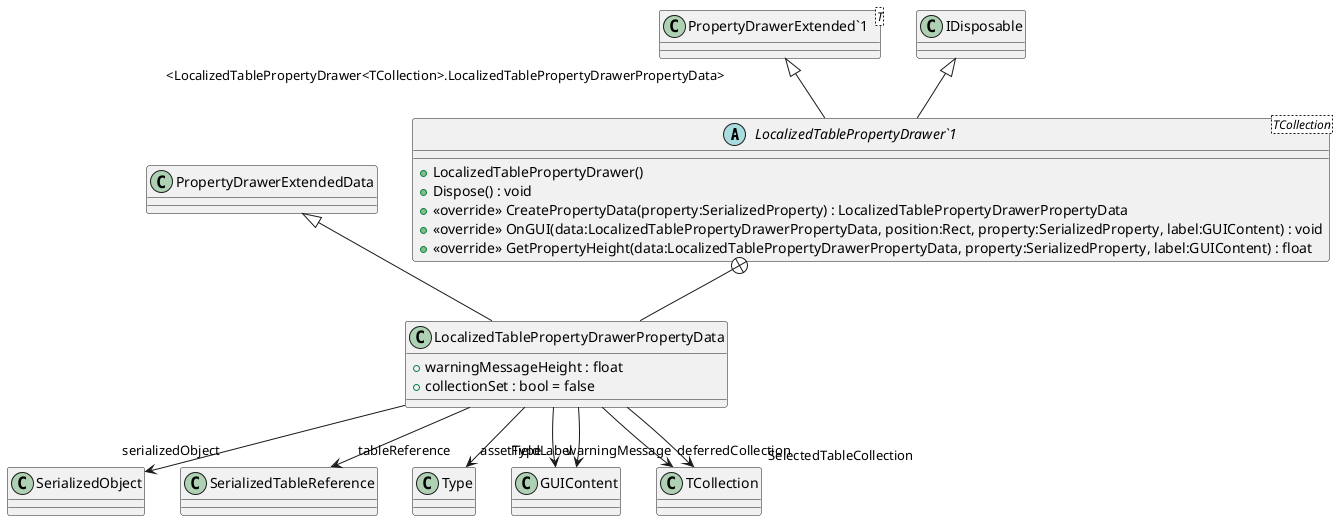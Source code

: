 @startuml
abstract class "LocalizedTablePropertyDrawer`1"<TCollection> {
    + LocalizedTablePropertyDrawer()
    + Dispose() : void
    + <<override>> CreatePropertyData(property:SerializedProperty) : LocalizedTablePropertyDrawerPropertyData
    + <<override>> OnGUI(data:LocalizedTablePropertyDrawerPropertyData, position:Rect, property:SerializedProperty, label:GUIContent) : void
    + <<override>> GetPropertyHeight(data:LocalizedTablePropertyDrawerPropertyData, property:SerializedProperty, label:GUIContent) : float
}
class "PropertyDrawerExtended`1"<T> {
}
class LocalizedTablePropertyDrawerPropertyData {
    + warningMessageHeight : float
    + collectionSet : bool = false
}
"PropertyDrawerExtended`1" "<LocalizedTablePropertyDrawer<TCollection>.LocalizedTablePropertyDrawerPropertyData>" <|-- "LocalizedTablePropertyDrawer`1"
IDisposable <|-- "LocalizedTablePropertyDrawer`1"
"LocalizedTablePropertyDrawer`1" +-- LocalizedTablePropertyDrawerPropertyData
PropertyDrawerExtendedData <|-- LocalizedTablePropertyDrawerPropertyData
LocalizedTablePropertyDrawerPropertyData --> "serializedObject" SerializedObject
LocalizedTablePropertyDrawerPropertyData --> "tableReference" SerializedTableReference
LocalizedTablePropertyDrawerPropertyData --> "assetType" Type
LocalizedTablePropertyDrawerPropertyData --> "warningMessage" GUIContent
LocalizedTablePropertyDrawerPropertyData --> "deferredCollection" TCollection
LocalizedTablePropertyDrawerPropertyData --> "SelectedTableCollection" TCollection
LocalizedTablePropertyDrawerPropertyData --> "FieldLabel" GUIContent
@enduml
